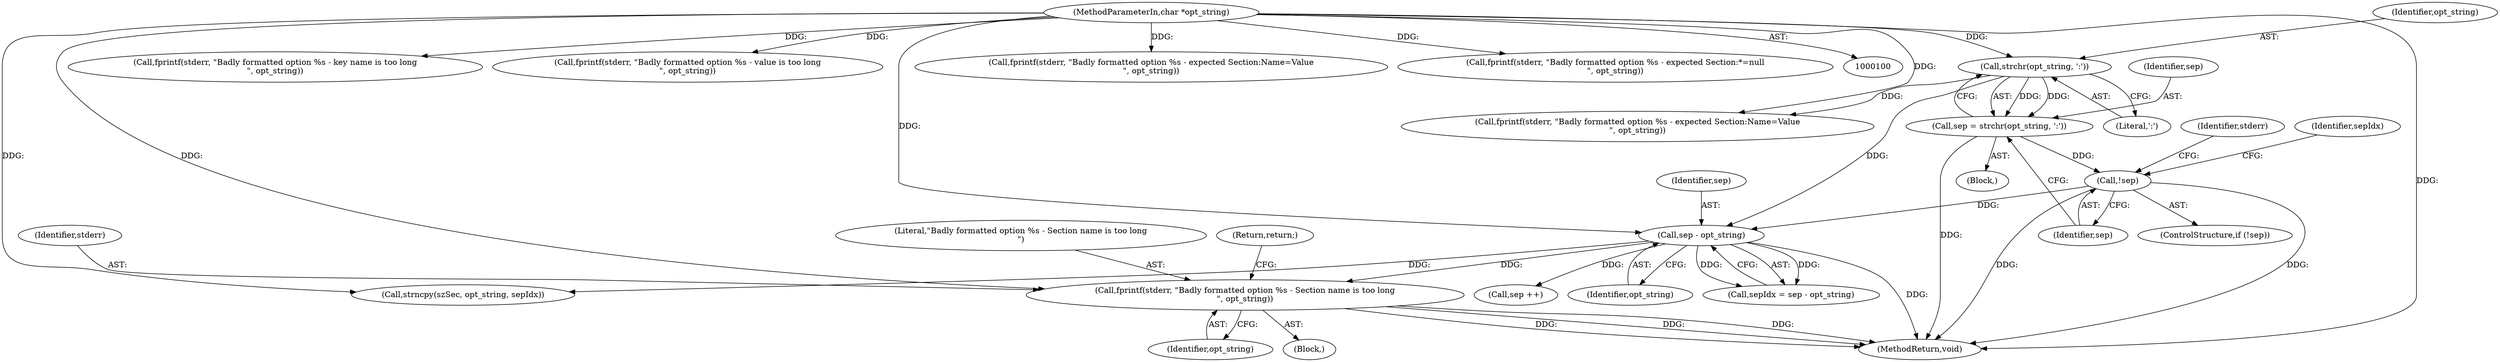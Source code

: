 digraph "0_gpac_35ab4475a7df9b2a4bcab235e379c0c3ec543658_2@API" {
"1000135" [label="(Call,fprintf(stderr, \"Badly formatted option %s - Section name is too long\n\", opt_string))"];
"1000126" [label="(Call,sep - opt_string)"];
"1000114" [label="(Call,!sep)"];
"1000108" [label="(Call,sep = strchr(opt_string, ':'))"];
"1000110" [label="(Call,strchr(opt_string, ':'))"];
"1000101" [label="(MethodParameterIn,char *opt_string)"];
"1000124" [label="(Call,sepIdx = sep - opt_string)"];
"1000114" [label="(Call,!sep)"];
"1000137" [label="(Literal,\"Badly formatted option %s - Section name is too long\n\")"];
"1000128" [label="(Identifier,opt_string)"];
"1000134" [label="(Block,)"];
"1000118" [label="(Identifier,stderr)"];
"1000252" [label="(MethodReturn,void)"];
"1000125" [label="(Identifier,sepIdx)"];
"1000115" [label="(Identifier,sep)"];
"1000140" [label="(Call,strncpy(szSec, opt_string, sepIdx))"];
"1000110" [label="(Call,strchr(opt_string, ':'))"];
"1000138" [label="(Identifier,opt_string)"];
"1000108" [label="(Call,sep = strchr(opt_string, ':'))"];
"1000127" [label="(Identifier,sep)"];
"1000126" [label="(Call,sep - opt_string)"];
"1000178" [label="(Call,fprintf(stderr, \"Badly formatted option %s - key name is too long\n\", opt_string))"];
"1000201" [label="(Call,fprintf(stderr, \"Badly formatted option %s - value is too long\n\", opt_string))"];
"1000117" [label="(Call,fprintf(stderr, \"Badly formatted option %s - expected Section:Name=Value\n\", opt_string))"];
"1000135" [label="(Call,fprintf(stderr, \"Badly formatted option %s - Section name is too long\n\", opt_string))"];
"1000112" [label="(Literal,':')"];
"1000111" [label="(Identifier,opt_string)"];
"1000101" [label="(MethodParameterIn,char *opt_string)"];
"1000139" [label="(Return,return;)"];
"1000149" [label="(Call,sep ++)"];
"1000113" [label="(ControlStructure,if (!sep))"];
"1000102" [label="(Block,)"];
"1000109" [label="(Identifier,sep)"];
"1000160" [label="(Call,fprintf(stderr, \"Badly formatted option %s - expected Section:Name=Value\n\", opt_string))"];
"1000222" [label="(Call,fprintf(stderr, \"Badly formatted option %s - expected Section:*=null\n\", opt_string))"];
"1000136" [label="(Identifier,stderr)"];
"1000135" -> "1000134"  [label="AST: "];
"1000135" -> "1000138"  [label="CFG: "];
"1000136" -> "1000135"  [label="AST: "];
"1000137" -> "1000135"  [label="AST: "];
"1000138" -> "1000135"  [label="AST: "];
"1000139" -> "1000135"  [label="CFG: "];
"1000135" -> "1000252"  [label="DDG: "];
"1000135" -> "1000252"  [label="DDG: "];
"1000135" -> "1000252"  [label="DDG: "];
"1000126" -> "1000135"  [label="DDG: "];
"1000101" -> "1000135"  [label="DDG: "];
"1000126" -> "1000124"  [label="AST: "];
"1000126" -> "1000128"  [label="CFG: "];
"1000127" -> "1000126"  [label="AST: "];
"1000128" -> "1000126"  [label="AST: "];
"1000124" -> "1000126"  [label="CFG: "];
"1000126" -> "1000252"  [label="DDG: "];
"1000126" -> "1000124"  [label="DDG: "];
"1000126" -> "1000124"  [label="DDG: "];
"1000114" -> "1000126"  [label="DDG: "];
"1000110" -> "1000126"  [label="DDG: "];
"1000101" -> "1000126"  [label="DDG: "];
"1000126" -> "1000140"  [label="DDG: "];
"1000126" -> "1000149"  [label="DDG: "];
"1000114" -> "1000113"  [label="AST: "];
"1000114" -> "1000115"  [label="CFG: "];
"1000115" -> "1000114"  [label="AST: "];
"1000118" -> "1000114"  [label="CFG: "];
"1000125" -> "1000114"  [label="CFG: "];
"1000114" -> "1000252"  [label="DDG: "];
"1000114" -> "1000252"  [label="DDG: "];
"1000108" -> "1000114"  [label="DDG: "];
"1000108" -> "1000102"  [label="AST: "];
"1000108" -> "1000110"  [label="CFG: "];
"1000109" -> "1000108"  [label="AST: "];
"1000110" -> "1000108"  [label="AST: "];
"1000115" -> "1000108"  [label="CFG: "];
"1000108" -> "1000252"  [label="DDG: "];
"1000110" -> "1000108"  [label="DDG: "];
"1000110" -> "1000108"  [label="DDG: "];
"1000110" -> "1000112"  [label="CFG: "];
"1000111" -> "1000110"  [label="AST: "];
"1000112" -> "1000110"  [label="AST: "];
"1000101" -> "1000110"  [label="DDG: "];
"1000110" -> "1000117"  [label="DDG: "];
"1000101" -> "1000100"  [label="AST: "];
"1000101" -> "1000252"  [label="DDG: "];
"1000101" -> "1000117"  [label="DDG: "];
"1000101" -> "1000140"  [label="DDG: "];
"1000101" -> "1000160"  [label="DDG: "];
"1000101" -> "1000178"  [label="DDG: "];
"1000101" -> "1000201"  [label="DDG: "];
"1000101" -> "1000222"  [label="DDG: "];
}
